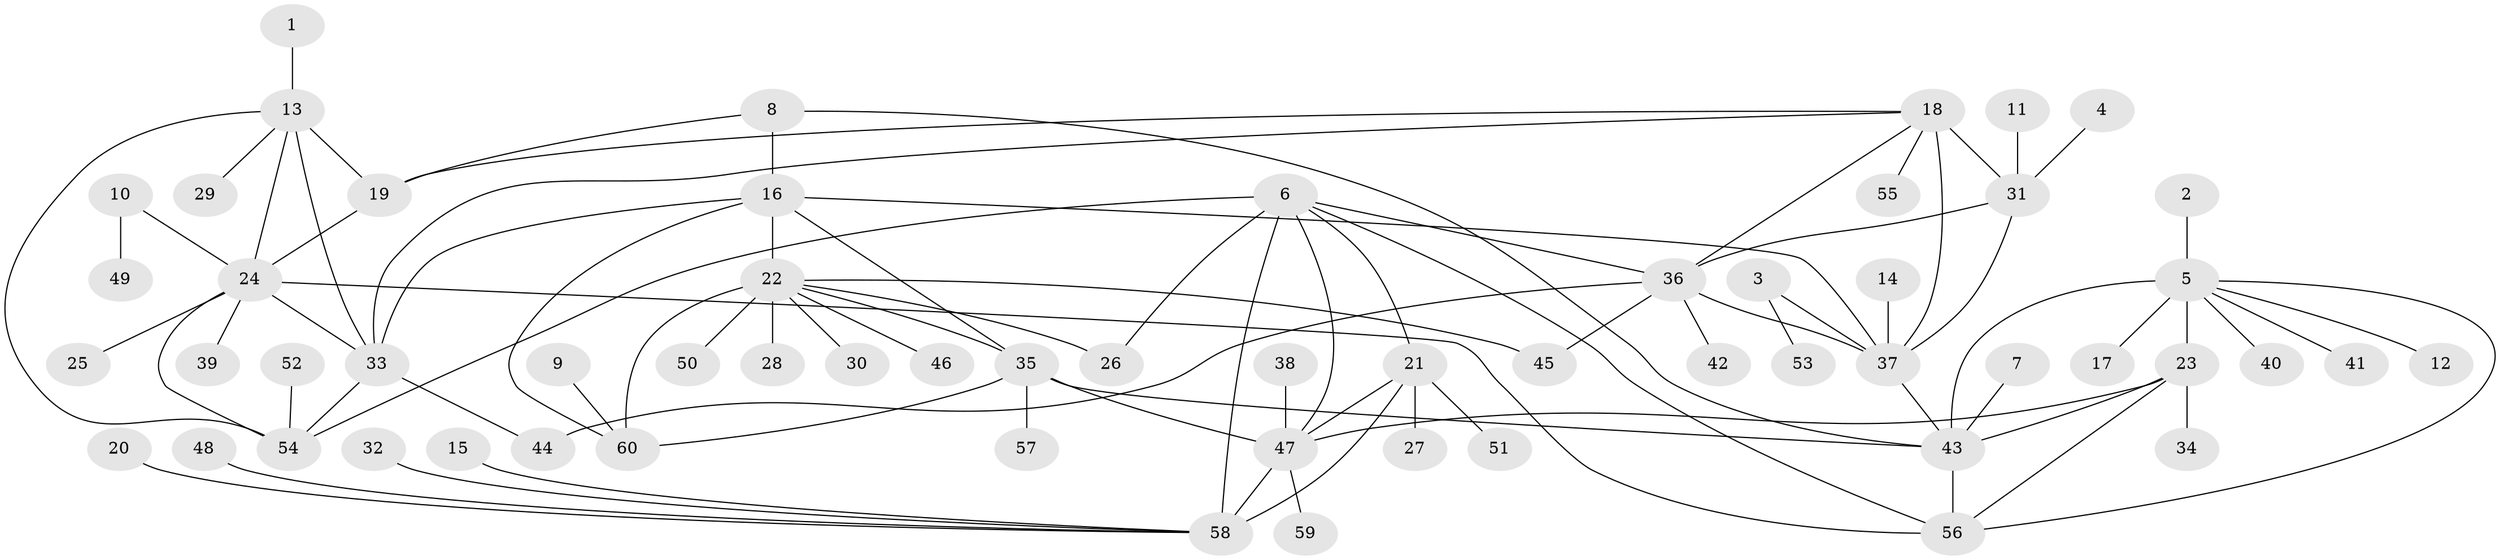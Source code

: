 // original degree distribution, {12: 0.008333333333333333, 7: 0.075, 9: 0.06666666666666667, 8: 0.05, 11: 0.016666666666666666, 10: 0.016666666666666666, 6: 0.016666666666666666, 2: 0.15833333333333333, 1: 0.5583333333333333, 3: 0.03333333333333333}
// Generated by graph-tools (version 1.1) at 2025/02/03/09/25 03:02:40]
// undirected, 60 vertices, 88 edges
graph export_dot {
graph [start="1"]
  node [color=gray90,style=filled];
  1;
  2;
  3;
  4;
  5;
  6;
  7;
  8;
  9;
  10;
  11;
  12;
  13;
  14;
  15;
  16;
  17;
  18;
  19;
  20;
  21;
  22;
  23;
  24;
  25;
  26;
  27;
  28;
  29;
  30;
  31;
  32;
  33;
  34;
  35;
  36;
  37;
  38;
  39;
  40;
  41;
  42;
  43;
  44;
  45;
  46;
  47;
  48;
  49;
  50;
  51;
  52;
  53;
  54;
  55;
  56;
  57;
  58;
  59;
  60;
  1 -- 13 [weight=1.0];
  2 -- 5 [weight=1.0];
  3 -- 37 [weight=1.0];
  3 -- 53 [weight=1.0];
  4 -- 31 [weight=1.0];
  5 -- 12 [weight=1.0];
  5 -- 17 [weight=1.0];
  5 -- 23 [weight=2.0];
  5 -- 40 [weight=1.0];
  5 -- 41 [weight=1.0];
  5 -- 43 [weight=4.0];
  5 -- 56 [weight=2.0];
  6 -- 21 [weight=2.0];
  6 -- 26 [weight=1.0];
  6 -- 36 [weight=1.0];
  6 -- 47 [weight=2.0];
  6 -- 54 [weight=1.0];
  6 -- 56 [weight=1.0];
  6 -- 58 [weight=4.0];
  7 -- 43 [weight=1.0];
  8 -- 16 [weight=1.0];
  8 -- 19 [weight=1.0];
  8 -- 43 [weight=1.0];
  9 -- 60 [weight=1.0];
  10 -- 24 [weight=1.0];
  10 -- 49 [weight=1.0];
  11 -- 31 [weight=1.0];
  13 -- 19 [weight=1.0];
  13 -- 24 [weight=2.0];
  13 -- 29 [weight=1.0];
  13 -- 33 [weight=4.0];
  13 -- 54 [weight=2.0];
  14 -- 37 [weight=1.0];
  15 -- 58 [weight=1.0];
  16 -- 22 [weight=2.0];
  16 -- 33 [weight=1.0];
  16 -- 35 [weight=1.0];
  16 -- 37 [weight=1.0];
  16 -- 60 [weight=2.0];
  18 -- 19 [weight=1.0];
  18 -- 31 [weight=2.0];
  18 -- 33 [weight=1.0];
  18 -- 36 [weight=2.0];
  18 -- 37 [weight=4.0];
  18 -- 55 [weight=1.0];
  19 -- 24 [weight=1.0];
  20 -- 58 [weight=1.0];
  21 -- 27 [weight=1.0];
  21 -- 47 [weight=1.0];
  21 -- 51 [weight=1.0];
  21 -- 58 [weight=2.0];
  22 -- 26 [weight=1.0];
  22 -- 28 [weight=1.0];
  22 -- 30 [weight=1.0];
  22 -- 35 [weight=2.0];
  22 -- 45 [weight=1.0];
  22 -- 46 [weight=1.0];
  22 -- 50 [weight=1.0];
  22 -- 60 [weight=4.0];
  23 -- 34 [weight=1.0];
  23 -- 43 [weight=2.0];
  23 -- 47 [weight=1.0];
  23 -- 56 [weight=1.0];
  24 -- 25 [weight=1.0];
  24 -- 33 [weight=2.0];
  24 -- 39 [weight=1.0];
  24 -- 54 [weight=1.0];
  24 -- 56 [weight=1.0];
  31 -- 36 [weight=1.0];
  31 -- 37 [weight=2.0];
  32 -- 58 [weight=1.0];
  33 -- 44 [weight=1.0];
  33 -- 54 [weight=2.0];
  35 -- 43 [weight=1.0];
  35 -- 47 [weight=1.0];
  35 -- 57 [weight=1.0];
  35 -- 60 [weight=2.0];
  36 -- 37 [weight=2.0];
  36 -- 42 [weight=1.0];
  36 -- 44 [weight=1.0];
  36 -- 45 [weight=1.0];
  37 -- 43 [weight=1.0];
  38 -- 47 [weight=1.0];
  43 -- 56 [weight=2.0];
  47 -- 58 [weight=2.0];
  47 -- 59 [weight=1.0];
  48 -- 58 [weight=1.0];
  52 -- 54 [weight=1.0];
}
